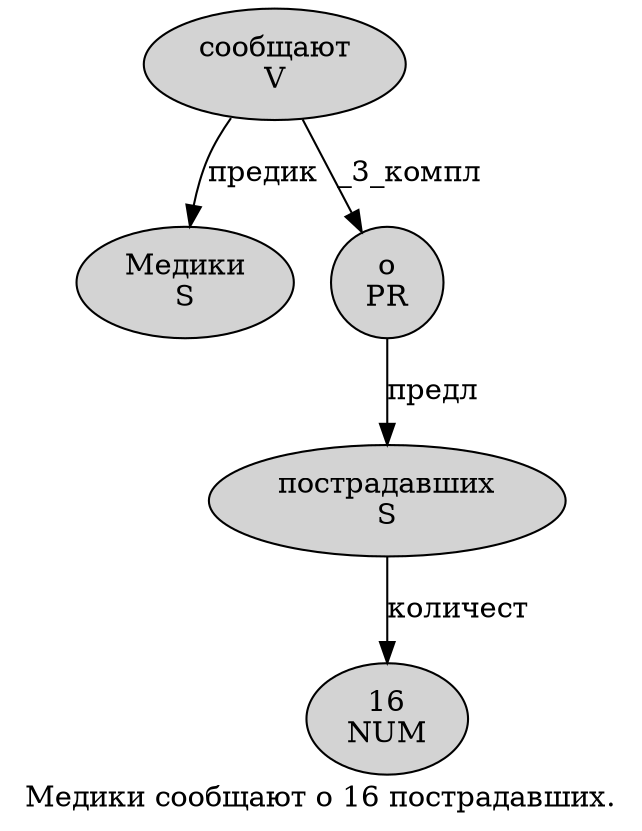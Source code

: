 digraph SENTENCE_1449 {
	graph [label="Медики сообщают о 16 пострадавших."]
	node [style=filled]
		0 [label="Медики
S" color="" fillcolor=lightgray penwidth=1 shape=ellipse]
		1 [label="сообщают
V" color="" fillcolor=lightgray penwidth=1 shape=ellipse]
		2 [label="о
PR" color="" fillcolor=lightgray penwidth=1 shape=ellipse]
		3 [label="16
NUM" color="" fillcolor=lightgray penwidth=1 shape=ellipse]
		4 [label="пострадавших
S" color="" fillcolor=lightgray penwidth=1 shape=ellipse]
			1 -> 0 [label="предик"]
			1 -> 2 [label="_3_компл"]
			2 -> 4 [label="предл"]
			4 -> 3 [label="количест"]
}